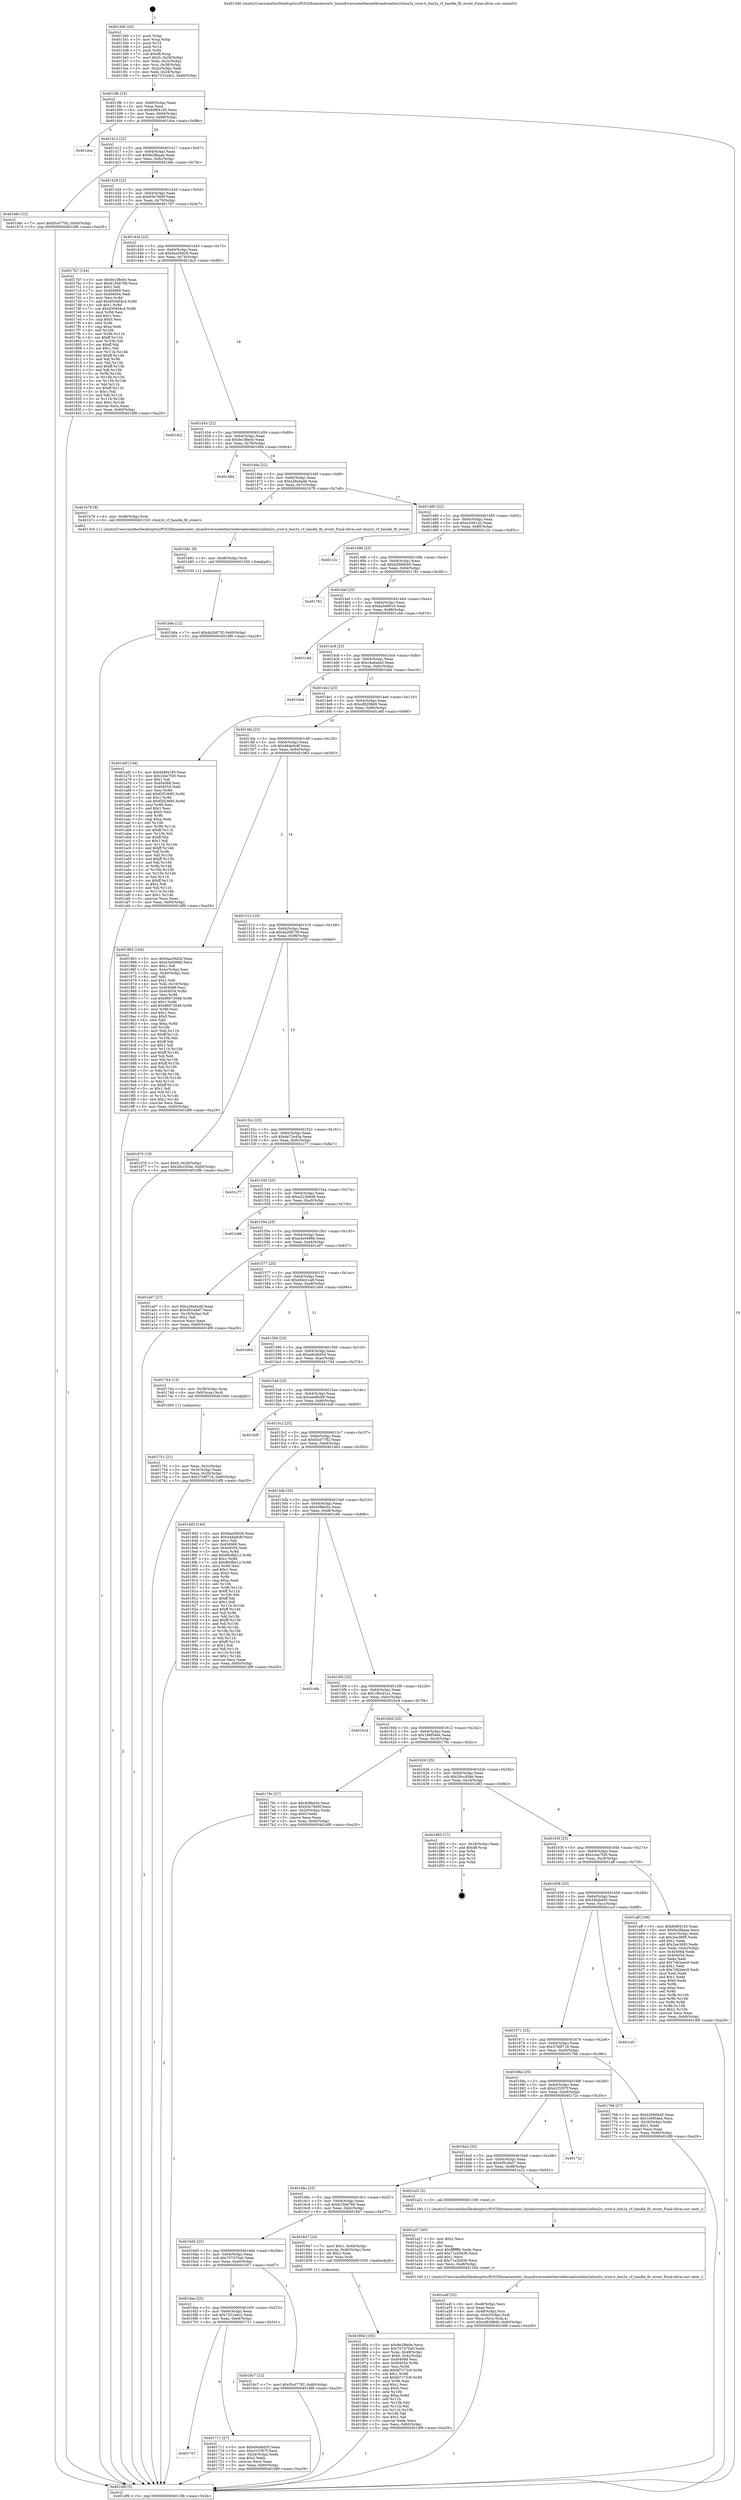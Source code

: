digraph "0x4013d0" {
  label = "0x4013d0 (/mnt/c/Users/mathe/Desktop/tcc/POCII/binaries/extr_linuxdriversnetethernetbroadcombnx2xbnx2x_sriov.h_bnx2x_vf_handle_flr_event_Final-ollvm.out::main(0))"
  labelloc = "t"
  node[shape=record]

  Entry [label="",width=0.3,height=0.3,shape=circle,fillcolor=black,style=filled]
  "0x4013fb" [label="{
     0x4013fb [23]\l
     | [instrs]\l
     &nbsp;&nbsp;0x4013fb \<+3\>: mov -0x60(%rbp),%eax\l
     &nbsp;&nbsp;0x4013fe \<+2\>: mov %eax,%ecx\l
     &nbsp;&nbsp;0x401400 \<+6\>: sub $0x848f4195,%ecx\l
     &nbsp;&nbsp;0x401406 \<+3\>: mov %eax,-0x64(%rbp)\l
     &nbsp;&nbsp;0x401409 \<+3\>: mov %ecx,-0x68(%rbp)\l
     &nbsp;&nbsp;0x40140c \<+6\>: je 0000000000401dce \<main+0x9fe\>\l
  }"]
  "0x401dce" [label="{
     0x401dce\l
  }", style=dashed]
  "0x401412" [label="{
     0x401412 [22]\l
     | [instrs]\l
     &nbsp;&nbsp;0x401412 \<+5\>: jmp 0000000000401417 \<main+0x47\>\l
     &nbsp;&nbsp;0x401417 \<+3\>: mov -0x64(%rbp),%eax\l
     &nbsp;&nbsp;0x40141a \<+5\>: sub $0x8a3fbaae,%eax\l
     &nbsp;&nbsp;0x40141f \<+3\>: mov %eax,-0x6c(%rbp)\l
     &nbsp;&nbsp;0x401422 \<+6\>: je 0000000000401b6c \<main+0x79c\>\l
  }"]
  Exit [label="",width=0.3,height=0.3,shape=circle,fillcolor=black,style=filled,peripheries=2]
  "0x401b6c" [label="{
     0x401b6c [12]\l
     | [instrs]\l
     &nbsp;&nbsp;0x401b6c \<+7\>: movl $0xf3cd7782,-0x60(%rbp)\l
     &nbsp;&nbsp;0x401b73 \<+5\>: jmp 0000000000401df9 \<main+0xa29\>\l
  }"]
  "0x401428" [label="{
     0x401428 [22]\l
     | [instrs]\l
     &nbsp;&nbsp;0x401428 \<+5\>: jmp 000000000040142d \<main+0x5d\>\l
     &nbsp;&nbsp;0x40142d \<+3\>: mov -0x64(%rbp),%eax\l
     &nbsp;&nbsp;0x401430 \<+5\>: sub $0x93e7800f,%eax\l
     &nbsp;&nbsp;0x401435 \<+3\>: mov %eax,-0x70(%rbp)\l
     &nbsp;&nbsp;0x401438 \<+6\>: je 00000000004017b7 \<main+0x3e7\>\l
  }"]
  "0x401b8a" [label="{
     0x401b8a [12]\l
     | [instrs]\l
     &nbsp;&nbsp;0x401b8a \<+7\>: movl $0xda26873f,-0x60(%rbp)\l
     &nbsp;&nbsp;0x401b91 \<+5\>: jmp 0000000000401df9 \<main+0xa29\>\l
  }"]
  "0x4017b7" [label="{
     0x4017b7 [144]\l
     | [instrs]\l
     &nbsp;&nbsp;0x4017b7 \<+5\>: mov $0x9e1f8e0e,%eax\l
     &nbsp;&nbsp;0x4017bc \<+5\>: mov $0x615b6766,%ecx\l
     &nbsp;&nbsp;0x4017c1 \<+2\>: mov $0x1,%dl\l
     &nbsp;&nbsp;0x4017c3 \<+7\>: mov 0x404068,%esi\l
     &nbsp;&nbsp;0x4017ca \<+7\>: mov 0x404054,%edi\l
     &nbsp;&nbsp;0x4017d1 \<+3\>: mov %esi,%r8d\l
     &nbsp;&nbsp;0x4017d4 \<+7\>: add $0xd30404c4,%r8d\l
     &nbsp;&nbsp;0x4017db \<+4\>: sub $0x1,%r8d\l
     &nbsp;&nbsp;0x4017df \<+7\>: sub $0xd30404c4,%r8d\l
     &nbsp;&nbsp;0x4017e6 \<+4\>: imul %r8d,%esi\l
     &nbsp;&nbsp;0x4017ea \<+3\>: and $0x1,%esi\l
     &nbsp;&nbsp;0x4017ed \<+3\>: cmp $0x0,%esi\l
     &nbsp;&nbsp;0x4017f0 \<+4\>: sete %r9b\l
     &nbsp;&nbsp;0x4017f4 \<+3\>: cmp $0xa,%edi\l
     &nbsp;&nbsp;0x4017f7 \<+4\>: setl %r10b\l
     &nbsp;&nbsp;0x4017fb \<+3\>: mov %r9b,%r11b\l
     &nbsp;&nbsp;0x4017fe \<+4\>: xor $0xff,%r11b\l
     &nbsp;&nbsp;0x401802 \<+3\>: mov %r10b,%bl\l
     &nbsp;&nbsp;0x401805 \<+3\>: xor $0xff,%bl\l
     &nbsp;&nbsp;0x401808 \<+3\>: xor $0x1,%dl\l
     &nbsp;&nbsp;0x40180b \<+3\>: mov %r11b,%r14b\l
     &nbsp;&nbsp;0x40180e \<+4\>: and $0xff,%r14b\l
     &nbsp;&nbsp;0x401812 \<+3\>: and %dl,%r9b\l
     &nbsp;&nbsp;0x401815 \<+3\>: mov %bl,%r15b\l
     &nbsp;&nbsp;0x401818 \<+4\>: and $0xff,%r15b\l
     &nbsp;&nbsp;0x40181c \<+3\>: and %dl,%r10b\l
     &nbsp;&nbsp;0x40181f \<+3\>: or %r9b,%r14b\l
     &nbsp;&nbsp;0x401822 \<+3\>: or %r10b,%r15b\l
     &nbsp;&nbsp;0x401825 \<+3\>: xor %r15b,%r14b\l
     &nbsp;&nbsp;0x401828 \<+3\>: or %bl,%r11b\l
     &nbsp;&nbsp;0x40182b \<+4\>: xor $0xff,%r11b\l
     &nbsp;&nbsp;0x40182f \<+3\>: or $0x1,%dl\l
     &nbsp;&nbsp;0x401832 \<+3\>: and %dl,%r11b\l
     &nbsp;&nbsp;0x401835 \<+3\>: or %r11b,%r14b\l
     &nbsp;&nbsp;0x401838 \<+4\>: test $0x1,%r14b\l
     &nbsp;&nbsp;0x40183c \<+3\>: cmovne %ecx,%eax\l
     &nbsp;&nbsp;0x40183f \<+3\>: mov %eax,-0x60(%rbp)\l
     &nbsp;&nbsp;0x401842 \<+5\>: jmp 0000000000401df9 \<main+0xa29\>\l
  }"]
  "0x40143e" [label="{
     0x40143e [22]\l
     | [instrs]\l
     &nbsp;&nbsp;0x40143e \<+5\>: jmp 0000000000401443 \<main+0x73\>\l
     &nbsp;&nbsp;0x401443 \<+3\>: mov -0x64(%rbp),%eax\l
     &nbsp;&nbsp;0x401446 \<+5\>: sub $0x9aa59d26,%eax\l
     &nbsp;&nbsp;0x40144b \<+3\>: mov %eax,-0x74(%rbp)\l
     &nbsp;&nbsp;0x40144e \<+6\>: je 0000000000401dc2 \<main+0x9f2\>\l
  }"]
  "0x401b81" [label="{
     0x401b81 [9]\l
     | [instrs]\l
     &nbsp;&nbsp;0x401b81 \<+4\>: mov -0x48(%rbp),%rdi\l
     &nbsp;&nbsp;0x401b85 \<+5\>: call 0000000000401030 \<free@plt\>\l
     | [calls]\l
     &nbsp;&nbsp;0x401030 \{1\} (unknown)\l
  }"]
  "0x401dc2" [label="{
     0x401dc2\l
  }", style=dashed]
  "0x401454" [label="{
     0x401454 [22]\l
     | [instrs]\l
     &nbsp;&nbsp;0x401454 \<+5\>: jmp 0000000000401459 \<main+0x89\>\l
     &nbsp;&nbsp;0x401459 \<+3\>: mov -0x64(%rbp),%eax\l
     &nbsp;&nbsp;0x40145c \<+5\>: sub $0x9e1f8e0e,%eax\l
     &nbsp;&nbsp;0x401461 \<+3\>: mov %eax,-0x78(%rbp)\l
     &nbsp;&nbsp;0x401464 \<+6\>: je 0000000000401d94 \<main+0x9c4\>\l
  }"]
  "0x401a4f" [label="{
     0x401a4f [32]\l
     | [instrs]\l
     &nbsp;&nbsp;0x401a4f \<+6\>: mov -0xe8(%rbp),%ecx\l
     &nbsp;&nbsp;0x401a55 \<+3\>: imul %eax,%ecx\l
     &nbsp;&nbsp;0x401a58 \<+4\>: mov -0x48(%rbp),%rsi\l
     &nbsp;&nbsp;0x401a5c \<+4\>: movslq -0x4c(%rbp),%rdi\l
     &nbsp;&nbsp;0x401a60 \<+3\>: mov %ecx,(%rsi,%rdi,4)\l
     &nbsp;&nbsp;0x401a63 \<+7\>: movl $0xcd9298d0,-0x60(%rbp)\l
     &nbsp;&nbsp;0x401a6a \<+5\>: jmp 0000000000401df9 \<main+0xa29\>\l
  }"]
  "0x401d94" [label="{
     0x401d94\l
  }", style=dashed]
  "0x40146a" [label="{
     0x40146a [22]\l
     | [instrs]\l
     &nbsp;&nbsp;0x40146a \<+5\>: jmp 000000000040146f \<main+0x9f\>\l
     &nbsp;&nbsp;0x40146f \<+3\>: mov -0x64(%rbp),%eax\l
     &nbsp;&nbsp;0x401472 \<+5\>: sub $0xa28a0a46,%eax\l
     &nbsp;&nbsp;0x401477 \<+3\>: mov %eax,-0x7c(%rbp)\l
     &nbsp;&nbsp;0x40147a \<+6\>: je 0000000000401b78 \<main+0x7a8\>\l
  }"]
  "0x401a27" [label="{
     0x401a27 [40]\l
     | [instrs]\l
     &nbsp;&nbsp;0x401a27 \<+5\>: mov $0x2,%ecx\l
     &nbsp;&nbsp;0x401a2c \<+1\>: cltd\l
     &nbsp;&nbsp;0x401a2d \<+2\>: idiv %ecx\l
     &nbsp;&nbsp;0x401a2f \<+6\>: imul $0xfffffffe,%edx,%ecx\l
     &nbsp;&nbsp;0x401a35 \<+6\>: add $0x71e20d36,%ecx\l
     &nbsp;&nbsp;0x401a3b \<+3\>: add $0x1,%ecx\l
     &nbsp;&nbsp;0x401a3e \<+6\>: sub $0x71e20d36,%ecx\l
     &nbsp;&nbsp;0x401a44 \<+6\>: mov %ecx,-0xe8(%rbp)\l
     &nbsp;&nbsp;0x401a4a \<+5\>: call 0000000000401160 \<next_i\>\l
     | [calls]\l
     &nbsp;&nbsp;0x401160 \{1\} (/mnt/c/Users/mathe/Desktop/tcc/POCII/binaries/extr_linuxdriversnetethernetbroadcombnx2xbnx2x_sriov.h_bnx2x_vf_handle_flr_event_Final-ollvm.out::next_i)\l
  }"]
  "0x401b78" [label="{
     0x401b78 [9]\l
     | [instrs]\l
     &nbsp;&nbsp;0x401b78 \<+4\>: mov -0x48(%rbp),%rdi\l
     &nbsp;&nbsp;0x401b7c \<+5\>: call 00000000004013c0 \<bnx2x_vf_handle_flr_event\>\l
     | [calls]\l
     &nbsp;&nbsp;0x4013c0 \{1\} (/mnt/c/Users/mathe/Desktop/tcc/POCII/binaries/extr_linuxdriversnetethernetbroadcombnx2xbnx2x_sriov.h_bnx2x_vf_handle_flr_event_Final-ollvm.out::bnx2x_vf_handle_flr_event)\l
  }"]
  "0x401480" [label="{
     0x401480 [22]\l
     | [instrs]\l
     &nbsp;&nbsp;0x401480 \<+5\>: jmp 0000000000401485 \<main+0xb5\>\l
     &nbsp;&nbsp;0x401485 \<+3\>: mov -0x64(%rbp),%eax\l
     &nbsp;&nbsp;0x401488 \<+5\>: sub $0xa3cfe1a2,%eax\l
     &nbsp;&nbsp;0x40148d \<+3\>: mov %eax,-0x80(%rbp)\l
     &nbsp;&nbsp;0x401490 \<+6\>: je 0000000000401c2c \<main+0x85c\>\l
  }"]
  "0x40185e" [label="{
     0x40185e [105]\l
     | [instrs]\l
     &nbsp;&nbsp;0x40185e \<+5\>: mov $0x9e1f8e0e,%ecx\l
     &nbsp;&nbsp;0x401863 \<+5\>: mov $0x707470a0,%edx\l
     &nbsp;&nbsp;0x401868 \<+4\>: mov %rax,-0x48(%rbp)\l
     &nbsp;&nbsp;0x40186c \<+7\>: movl $0x0,-0x4c(%rbp)\l
     &nbsp;&nbsp;0x401873 \<+7\>: mov 0x404068,%esi\l
     &nbsp;&nbsp;0x40187a \<+8\>: mov 0x404054,%r8d\l
     &nbsp;&nbsp;0x401882 \<+3\>: mov %esi,%r9d\l
     &nbsp;&nbsp;0x401885 \<+7\>: add $0xfd7c73c9,%r9d\l
     &nbsp;&nbsp;0x40188c \<+4\>: sub $0x1,%r9d\l
     &nbsp;&nbsp;0x401890 \<+7\>: sub $0xfd7c73c9,%r9d\l
     &nbsp;&nbsp;0x401897 \<+4\>: imul %r9d,%esi\l
     &nbsp;&nbsp;0x40189b \<+3\>: and $0x1,%esi\l
     &nbsp;&nbsp;0x40189e \<+3\>: cmp $0x0,%esi\l
     &nbsp;&nbsp;0x4018a1 \<+4\>: sete %r10b\l
     &nbsp;&nbsp;0x4018a5 \<+4\>: cmp $0xa,%r8d\l
     &nbsp;&nbsp;0x4018a9 \<+4\>: setl %r11b\l
     &nbsp;&nbsp;0x4018ad \<+3\>: mov %r10b,%bl\l
     &nbsp;&nbsp;0x4018b0 \<+3\>: and %r11b,%bl\l
     &nbsp;&nbsp;0x4018b3 \<+3\>: xor %r11b,%r10b\l
     &nbsp;&nbsp;0x4018b6 \<+3\>: or %r10b,%bl\l
     &nbsp;&nbsp;0x4018b9 \<+3\>: test $0x1,%bl\l
     &nbsp;&nbsp;0x4018bc \<+3\>: cmovne %edx,%ecx\l
     &nbsp;&nbsp;0x4018bf \<+3\>: mov %ecx,-0x60(%rbp)\l
     &nbsp;&nbsp;0x4018c2 \<+5\>: jmp 0000000000401df9 \<main+0xa29\>\l
  }"]
  "0x401c2c" [label="{
     0x401c2c\l
  }", style=dashed]
  "0x401496" [label="{
     0x401496 [25]\l
     | [instrs]\l
     &nbsp;&nbsp;0x401496 \<+5\>: jmp 000000000040149b \<main+0xcb\>\l
     &nbsp;&nbsp;0x40149b \<+3\>: mov -0x64(%rbp),%eax\l
     &nbsp;&nbsp;0x40149e \<+5\>: sub $0xb2666b45,%eax\l
     &nbsp;&nbsp;0x4014a3 \<+6\>: mov %eax,-0x84(%rbp)\l
     &nbsp;&nbsp;0x4014a9 \<+6\>: je 0000000000401781 \<main+0x3b1\>\l
  }"]
  "0x401751" [label="{
     0x401751 [21]\l
     | [instrs]\l
     &nbsp;&nbsp;0x401751 \<+3\>: mov %eax,-0x3c(%rbp)\l
     &nbsp;&nbsp;0x401754 \<+3\>: mov -0x3c(%rbp),%eax\l
     &nbsp;&nbsp;0x401757 \<+3\>: mov %eax,-0x20(%rbp)\l
     &nbsp;&nbsp;0x40175a \<+7\>: movl $0x37e8f718,-0x60(%rbp)\l
     &nbsp;&nbsp;0x401761 \<+5\>: jmp 0000000000401df9 \<main+0xa29\>\l
  }"]
  "0x401781" [label="{
     0x401781\l
  }", style=dashed]
  "0x4014af" [label="{
     0x4014af [25]\l
     | [instrs]\l
     &nbsp;&nbsp;0x4014af \<+5\>: jmp 00000000004014b4 \<main+0xe4\>\l
     &nbsp;&nbsp;0x4014b4 \<+3\>: mov -0x64(%rbp),%eax\l
     &nbsp;&nbsp;0x4014b7 \<+5\>: sub $0xba5e8916,%eax\l
     &nbsp;&nbsp;0x4014bc \<+6\>: mov %eax,-0x88(%rbp)\l
     &nbsp;&nbsp;0x4014c2 \<+6\>: je 0000000000401c4d \<main+0x87d\>\l
  }"]
  "0x4013d0" [label="{
     0x4013d0 [43]\l
     | [instrs]\l
     &nbsp;&nbsp;0x4013d0 \<+1\>: push %rbp\l
     &nbsp;&nbsp;0x4013d1 \<+3\>: mov %rsp,%rbp\l
     &nbsp;&nbsp;0x4013d4 \<+2\>: push %r15\l
     &nbsp;&nbsp;0x4013d6 \<+2\>: push %r14\l
     &nbsp;&nbsp;0x4013d8 \<+1\>: push %rbx\l
     &nbsp;&nbsp;0x4013d9 \<+7\>: sub $0xd8,%rsp\l
     &nbsp;&nbsp;0x4013e0 \<+7\>: movl $0x0,-0x28(%rbp)\l
     &nbsp;&nbsp;0x4013e7 \<+3\>: mov %edi,-0x2c(%rbp)\l
     &nbsp;&nbsp;0x4013ea \<+4\>: mov %rsi,-0x38(%rbp)\l
     &nbsp;&nbsp;0x4013ee \<+3\>: mov -0x2c(%rbp),%edi\l
     &nbsp;&nbsp;0x4013f1 \<+3\>: mov %edi,-0x24(%rbp)\l
     &nbsp;&nbsp;0x4013f4 \<+7\>: movl $0x7531adc2,-0x60(%rbp)\l
  }"]
  "0x401c4d" [label="{
     0x401c4d\l
  }", style=dashed]
  "0x4014c8" [label="{
     0x4014c8 [25]\l
     | [instrs]\l
     &nbsp;&nbsp;0x4014c8 \<+5\>: jmp 00000000004014cd \<main+0xfd\>\l
     &nbsp;&nbsp;0x4014cd \<+3\>: mov -0x64(%rbp),%eax\l
     &nbsp;&nbsp;0x4014d0 \<+5\>: sub $0xc4a8aba5,%eax\l
     &nbsp;&nbsp;0x4014d5 \<+6\>: mov %eax,-0x8c(%rbp)\l
     &nbsp;&nbsp;0x4014db \<+6\>: je 0000000000401ded \<main+0xa1d\>\l
  }"]
  "0x401df9" [label="{
     0x401df9 [5]\l
     | [instrs]\l
     &nbsp;&nbsp;0x401df9 \<+5\>: jmp 00000000004013fb \<main+0x2b\>\l
  }"]
  "0x401ded" [label="{
     0x401ded\l
  }", style=dashed]
  "0x4014e1" [label="{
     0x4014e1 [25]\l
     | [instrs]\l
     &nbsp;&nbsp;0x4014e1 \<+5\>: jmp 00000000004014e6 \<main+0x116\>\l
     &nbsp;&nbsp;0x4014e6 \<+3\>: mov -0x64(%rbp),%eax\l
     &nbsp;&nbsp;0x4014e9 \<+5\>: sub $0xcd9298d0,%eax\l
     &nbsp;&nbsp;0x4014ee \<+6\>: mov %eax,-0x90(%rbp)\l
     &nbsp;&nbsp;0x4014f4 \<+6\>: je 0000000000401a6f \<main+0x69f\>\l
  }"]
  "0x401707" [label="{
     0x401707\l
  }", style=dashed]
  "0x401a6f" [label="{
     0x401a6f [144]\l
     | [instrs]\l
     &nbsp;&nbsp;0x401a6f \<+5\>: mov $0x848f4195,%eax\l
     &nbsp;&nbsp;0x401a74 \<+5\>: mov $0x2cee7f26,%ecx\l
     &nbsp;&nbsp;0x401a79 \<+2\>: mov $0x1,%dl\l
     &nbsp;&nbsp;0x401a7b \<+7\>: mov 0x404068,%esi\l
     &nbsp;&nbsp;0x401a82 \<+7\>: mov 0x404054,%edi\l
     &nbsp;&nbsp;0x401a89 \<+3\>: mov %esi,%r8d\l
     &nbsp;&nbsp;0x401a8c \<+7\>: add $0xf2f23685,%r8d\l
     &nbsp;&nbsp;0x401a93 \<+4\>: sub $0x1,%r8d\l
     &nbsp;&nbsp;0x401a97 \<+7\>: sub $0xf2f23685,%r8d\l
     &nbsp;&nbsp;0x401a9e \<+4\>: imul %r8d,%esi\l
     &nbsp;&nbsp;0x401aa2 \<+3\>: and $0x1,%esi\l
     &nbsp;&nbsp;0x401aa5 \<+3\>: cmp $0x0,%esi\l
     &nbsp;&nbsp;0x401aa8 \<+4\>: sete %r9b\l
     &nbsp;&nbsp;0x401aac \<+3\>: cmp $0xa,%edi\l
     &nbsp;&nbsp;0x401aaf \<+4\>: setl %r10b\l
     &nbsp;&nbsp;0x401ab3 \<+3\>: mov %r9b,%r11b\l
     &nbsp;&nbsp;0x401ab6 \<+4\>: xor $0xff,%r11b\l
     &nbsp;&nbsp;0x401aba \<+3\>: mov %r10b,%bl\l
     &nbsp;&nbsp;0x401abd \<+3\>: xor $0xff,%bl\l
     &nbsp;&nbsp;0x401ac0 \<+3\>: xor $0x1,%dl\l
     &nbsp;&nbsp;0x401ac3 \<+3\>: mov %r11b,%r14b\l
     &nbsp;&nbsp;0x401ac6 \<+4\>: and $0xff,%r14b\l
     &nbsp;&nbsp;0x401aca \<+3\>: and %dl,%r9b\l
     &nbsp;&nbsp;0x401acd \<+3\>: mov %bl,%r15b\l
     &nbsp;&nbsp;0x401ad0 \<+4\>: and $0xff,%r15b\l
     &nbsp;&nbsp;0x401ad4 \<+3\>: and %dl,%r10b\l
     &nbsp;&nbsp;0x401ad7 \<+3\>: or %r9b,%r14b\l
     &nbsp;&nbsp;0x401ada \<+3\>: or %r10b,%r15b\l
     &nbsp;&nbsp;0x401add \<+3\>: xor %r15b,%r14b\l
     &nbsp;&nbsp;0x401ae0 \<+3\>: or %bl,%r11b\l
     &nbsp;&nbsp;0x401ae3 \<+4\>: xor $0xff,%r11b\l
     &nbsp;&nbsp;0x401ae7 \<+3\>: or $0x1,%dl\l
     &nbsp;&nbsp;0x401aea \<+3\>: and %dl,%r11b\l
     &nbsp;&nbsp;0x401aed \<+3\>: or %r11b,%r14b\l
     &nbsp;&nbsp;0x401af0 \<+4\>: test $0x1,%r14b\l
     &nbsp;&nbsp;0x401af4 \<+3\>: cmovne %ecx,%eax\l
     &nbsp;&nbsp;0x401af7 \<+3\>: mov %eax,-0x60(%rbp)\l
     &nbsp;&nbsp;0x401afa \<+5\>: jmp 0000000000401df9 \<main+0xa29\>\l
  }"]
  "0x4014fa" [label="{
     0x4014fa [25]\l
     | [instrs]\l
     &nbsp;&nbsp;0x4014fa \<+5\>: jmp 00000000004014ff \<main+0x12f\>\l
     &nbsp;&nbsp;0x4014ff \<+3\>: mov -0x64(%rbp),%eax\l
     &nbsp;&nbsp;0x401502 \<+5\>: sub $0xd4da9c8f,%eax\l
     &nbsp;&nbsp;0x401507 \<+6\>: mov %eax,-0x94(%rbp)\l
     &nbsp;&nbsp;0x40150d \<+6\>: je 0000000000401963 \<main+0x593\>\l
  }"]
  "0x401711" [label="{
     0x401711 [27]\l
     | [instrs]\l
     &nbsp;&nbsp;0x401711 \<+5\>: mov $0xe9cdbd50,%eax\l
     &nbsp;&nbsp;0x401716 \<+5\>: mov $0x41f1f07f,%ecx\l
     &nbsp;&nbsp;0x40171b \<+3\>: mov -0x24(%rbp),%edx\l
     &nbsp;&nbsp;0x40171e \<+3\>: cmp $0x2,%edx\l
     &nbsp;&nbsp;0x401721 \<+3\>: cmovne %ecx,%eax\l
     &nbsp;&nbsp;0x401724 \<+3\>: mov %eax,-0x60(%rbp)\l
     &nbsp;&nbsp;0x401727 \<+5\>: jmp 0000000000401df9 \<main+0xa29\>\l
  }"]
  "0x401963" [label="{
     0x401963 [164]\l
     | [instrs]\l
     &nbsp;&nbsp;0x401963 \<+5\>: mov $0x9aa59d26,%eax\l
     &nbsp;&nbsp;0x401968 \<+5\>: mov $0xe3e0496b,%ecx\l
     &nbsp;&nbsp;0x40196d \<+2\>: mov $0x1,%dl\l
     &nbsp;&nbsp;0x40196f \<+3\>: mov -0x4c(%rbp),%esi\l
     &nbsp;&nbsp;0x401972 \<+3\>: cmp -0x40(%rbp),%esi\l
     &nbsp;&nbsp;0x401975 \<+4\>: setl %dil\l
     &nbsp;&nbsp;0x401979 \<+4\>: and $0x1,%dil\l
     &nbsp;&nbsp;0x40197d \<+4\>: mov %dil,-0x19(%rbp)\l
     &nbsp;&nbsp;0x401981 \<+7\>: mov 0x404068,%esi\l
     &nbsp;&nbsp;0x401988 \<+8\>: mov 0x404054,%r8d\l
     &nbsp;&nbsp;0x401990 \<+3\>: mov %esi,%r9d\l
     &nbsp;&nbsp;0x401993 \<+7\>: sub $0x96873048,%r9d\l
     &nbsp;&nbsp;0x40199a \<+4\>: sub $0x1,%r9d\l
     &nbsp;&nbsp;0x40199e \<+7\>: add $0x96873048,%r9d\l
     &nbsp;&nbsp;0x4019a5 \<+4\>: imul %r9d,%esi\l
     &nbsp;&nbsp;0x4019a9 \<+3\>: and $0x1,%esi\l
     &nbsp;&nbsp;0x4019ac \<+3\>: cmp $0x0,%esi\l
     &nbsp;&nbsp;0x4019af \<+4\>: sete %dil\l
     &nbsp;&nbsp;0x4019b3 \<+4\>: cmp $0xa,%r8d\l
     &nbsp;&nbsp;0x4019b7 \<+4\>: setl %r10b\l
     &nbsp;&nbsp;0x4019bb \<+3\>: mov %dil,%r11b\l
     &nbsp;&nbsp;0x4019be \<+4\>: xor $0xff,%r11b\l
     &nbsp;&nbsp;0x4019c2 \<+3\>: mov %r10b,%bl\l
     &nbsp;&nbsp;0x4019c5 \<+3\>: xor $0xff,%bl\l
     &nbsp;&nbsp;0x4019c8 \<+3\>: xor $0x1,%dl\l
     &nbsp;&nbsp;0x4019cb \<+3\>: mov %r11b,%r14b\l
     &nbsp;&nbsp;0x4019ce \<+4\>: and $0xff,%r14b\l
     &nbsp;&nbsp;0x4019d2 \<+3\>: and %dl,%dil\l
     &nbsp;&nbsp;0x4019d5 \<+3\>: mov %bl,%r15b\l
     &nbsp;&nbsp;0x4019d8 \<+4\>: and $0xff,%r15b\l
     &nbsp;&nbsp;0x4019dc \<+3\>: and %dl,%r10b\l
     &nbsp;&nbsp;0x4019df \<+3\>: or %dil,%r14b\l
     &nbsp;&nbsp;0x4019e2 \<+3\>: or %r10b,%r15b\l
     &nbsp;&nbsp;0x4019e5 \<+3\>: xor %r15b,%r14b\l
     &nbsp;&nbsp;0x4019e8 \<+3\>: or %bl,%r11b\l
     &nbsp;&nbsp;0x4019eb \<+4\>: xor $0xff,%r11b\l
     &nbsp;&nbsp;0x4019ef \<+3\>: or $0x1,%dl\l
     &nbsp;&nbsp;0x4019f2 \<+3\>: and %dl,%r11b\l
     &nbsp;&nbsp;0x4019f5 \<+3\>: or %r11b,%r14b\l
     &nbsp;&nbsp;0x4019f8 \<+4\>: test $0x1,%r14b\l
     &nbsp;&nbsp;0x4019fc \<+3\>: cmovne %ecx,%eax\l
     &nbsp;&nbsp;0x4019ff \<+3\>: mov %eax,-0x60(%rbp)\l
     &nbsp;&nbsp;0x401a02 \<+5\>: jmp 0000000000401df9 \<main+0xa29\>\l
  }"]
  "0x401513" [label="{
     0x401513 [25]\l
     | [instrs]\l
     &nbsp;&nbsp;0x401513 \<+5\>: jmp 0000000000401518 \<main+0x148\>\l
     &nbsp;&nbsp;0x401518 \<+3\>: mov -0x64(%rbp),%eax\l
     &nbsp;&nbsp;0x40151b \<+5\>: sub $0xda26873f,%eax\l
     &nbsp;&nbsp;0x401520 \<+6\>: mov %eax,-0x98(%rbp)\l
     &nbsp;&nbsp;0x401526 \<+6\>: je 0000000000401d70 \<main+0x9a0\>\l
  }"]
  "0x4016ee" [label="{
     0x4016ee [25]\l
     | [instrs]\l
     &nbsp;&nbsp;0x4016ee \<+5\>: jmp 00000000004016f3 \<main+0x323\>\l
     &nbsp;&nbsp;0x4016f3 \<+3\>: mov -0x64(%rbp),%eax\l
     &nbsp;&nbsp;0x4016f6 \<+5\>: sub $0x7531adc2,%eax\l
     &nbsp;&nbsp;0x4016fb \<+6\>: mov %eax,-0xe4(%rbp)\l
     &nbsp;&nbsp;0x401701 \<+6\>: je 0000000000401711 \<main+0x341\>\l
  }"]
  "0x401d70" [label="{
     0x401d70 [19]\l
     | [instrs]\l
     &nbsp;&nbsp;0x401d70 \<+7\>: movl $0x0,-0x28(%rbp)\l
     &nbsp;&nbsp;0x401d77 \<+7\>: movl $0x28cc45de,-0x60(%rbp)\l
     &nbsp;&nbsp;0x401d7e \<+5\>: jmp 0000000000401df9 \<main+0xa29\>\l
  }"]
  "0x40152c" [label="{
     0x40152c [25]\l
     | [instrs]\l
     &nbsp;&nbsp;0x40152c \<+5\>: jmp 0000000000401531 \<main+0x161\>\l
     &nbsp;&nbsp;0x401531 \<+3\>: mov -0x64(%rbp),%eax\l
     &nbsp;&nbsp;0x401534 \<+5\>: sub $0xde72e45a,%eax\l
     &nbsp;&nbsp;0x401539 \<+6\>: mov %eax,-0x9c(%rbp)\l
     &nbsp;&nbsp;0x40153f \<+6\>: je 0000000000401c77 \<main+0x8a7\>\l
  }"]
  "0x4018c7" [label="{
     0x4018c7 [12]\l
     | [instrs]\l
     &nbsp;&nbsp;0x4018c7 \<+7\>: movl $0xf3cd7782,-0x60(%rbp)\l
     &nbsp;&nbsp;0x4018ce \<+5\>: jmp 0000000000401df9 \<main+0xa29\>\l
  }"]
  "0x401c77" [label="{
     0x401c77\l
  }", style=dashed]
  "0x401545" [label="{
     0x401545 [25]\l
     | [instrs]\l
     &nbsp;&nbsp;0x401545 \<+5\>: jmp 000000000040154a \<main+0x17a\>\l
     &nbsp;&nbsp;0x40154a \<+3\>: mov -0x64(%rbp),%eax\l
     &nbsp;&nbsp;0x40154d \<+5\>: sub $0xe223b6d9,%eax\l
     &nbsp;&nbsp;0x401552 \<+6\>: mov %eax,-0xa0(%rbp)\l
     &nbsp;&nbsp;0x401558 \<+6\>: je 0000000000401b96 \<main+0x7c6\>\l
  }"]
  "0x4016d5" [label="{
     0x4016d5 [25]\l
     | [instrs]\l
     &nbsp;&nbsp;0x4016d5 \<+5\>: jmp 00000000004016da \<main+0x30a\>\l
     &nbsp;&nbsp;0x4016da \<+3\>: mov -0x64(%rbp),%eax\l
     &nbsp;&nbsp;0x4016dd \<+5\>: sub $0x707470a0,%eax\l
     &nbsp;&nbsp;0x4016e2 \<+6\>: mov %eax,-0xe0(%rbp)\l
     &nbsp;&nbsp;0x4016e8 \<+6\>: je 00000000004018c7 \<main+0x4f7\>\l
  }"]
  "0x401b96" [label="{
     0x401b96\l
  }", style=dashed]
  "0x40155e" [label="{
     0x40155e [25]\l
     | [instrs]\l
     &nbsp;&nbsp;0x40155e \<+5\>: jmp 0000000000401563 \<main+0x193\>\l
     &nbsp;&nbsp;0x401563 \<+3\>: mov -0x64(%rbp),%eax\l
     &nbsp;&nbsp;0x401566 \<+5\>: sub $0xe3e0496b,%eax\l
     &nbsp;&nbsp;0x40156b \<+6\>: mov %eax,-0xa4(%rbp)\l
     &nbsp;&nbsp;0x401571 \<+6\>: je 0000000000401a07 \<main+0x637\>\l
  }"]
  "0x401847" [label="{
     0x401847 [23]\l
     | [instrs]\l
     &nbsp;&nbsp;0x401847 \<+7\>: movl $0x1,-0x40(%rbp)\l
     &nbsp;&nbsp;0x40184e \<+4\>: movslq -0x40(%rbp),%rax\l
     &nbsp;&nbsp;0x401852 \<+4\>: shl $0x2,%rax\l
     &nbsp;&nbsp;0x401856 \<+3\>: mov %rax,%rdi\l
     &nbsp;&nbsp;0x401859 \<+5\>: call 0000000000401050 \<malloc@plt\>\l
     | [calls]\l
     &nbsp;&nbsp;0x401050 \{1\} (unknown)\l
  }"]
  "0x401a07" [label="{
     0x401a07 [27]\l
     | [instrs]\l
     &nbsp;&nbsp;0x401a07 \<+5\>: mov $0xa28a0a46,%eax\l
     &nbsp;&nbsp;0x401a0c \<+5\>: mov $0x4f5c4bd7,%ecx\l
     &nbsp;&nbsp;0x401a11 \<+3\>: mov -0x19(%rbp),%dl\l
     &nbsp;&nbsp;0x401a14 \<+3\>: test $0x1,%dl\l
     &nbsp;&nbsp;0x401a17 \<+3\>: cmovne %ecx,%eax\l
     &nbsp;&nbsp;0x401a1a \<+3\>: mov %eax,-0x60(%rbp)\l
     &nbsp;&nbsp;0x401a1d \<+5\>: jmp 0000000000401df9 \<main+0xa29\>\l
  }"]
  "0x401577" [label="{
     0x401577 [25]\l
     | [instrs]\l
     &nbsp;&nbsp;0x401577 \<+5\>: jmp 000000000040157c \<main+0x1ac\>\l
     &nbsp;&nbsp;0x40157c \<+3\>: mov -0x64(%rbp),%eax\l
     &nbsp;&nbsp;0x40157f \<+5\>: sub $0xe64d1ca8,%eax\l
     &nbsp;&nbsp;0x401584 \<+6\>: mov %eax,-0xa8(%rbp)\l
     &nbsp;&nbsp;0x40158a \<+6\>: je 0000000000401d64 \<main+0x994\>\l
  }"]
  "0x4016bc" [label="{
     0x4016bc [25]\l
     | [instrs]\l
     &nbsp;&nbsp;0x4016bc \<+5\>: jmp 00000000004016c1 \<main+0x2f1\>\l
     &nbsp;&nbsp;0x4016c1 \<+3\>: mov -0x64(%rbp),%eax\l
     &nbsp;&nbsp;0x4016c4 \<+5\>: sub $0x615b6766,%eax\l
     &nbsp;&nbsp;0x4016c9 \<+6\>: mov %eax,-0xdc(%rbp)\l
     &nbsp;&nbsp;0x4016cf \<+6\>: je 0000000000401847 \<main+0x477\>\l
  }"]
  "0x401d64" [label="{
     0x401d64\l
  }", style=dashed]
  "0x401590" [label="{
     0x401590 [25]\l
     | [instrs]\l
     &nbsp;&nbsp;0x401590 \<+5\>: jmp 0000000000401595 \<main+0x1c5\>\l
     &nbsp;&nbsp;0x401595 \<+3\>: mov -0x64(%rbp),%eax\l
     &nbsp;&nbsp;0x401598 \<+5\>: sub $0xe9cdbd50,%eax\l
     &nbsp;&nbsp;0x40159d \<+6\>: mov %eax,-0xac(%rbp)\l
     &nbsp;&nbsp;0x4015a3 \<+6\>: je 0000000000401744 \<main+0x374\>\l
  }"]
  "0x401a22" [label="{
     0x401a22 [5]\l
     | [instrs]\l
     &nbsp;&nbsp;0x401a22 \<+5\>: call 0000000000401160 \<next_i\>\l
     | [calls]\l
     &nbsp;&nbsp;0x401160 \{1\} (/mnt/c/Users/mathe/Desktop/tcc/POCII/binaries/extr_linuxdriversnetethernetbroadcombnx2xbnx2x_sriov.h_bnx2x_vf_handle_flr_event_Final-ollvm.out::next_i)\l
  }"]
  "0x401744" [label="{
     0x401744 [13]\l
     | [instrs]\l
     &nbsp;&nbsp;0x401744 \<+4\>: mov -0x38(%rbp),%rax\l
     &nbsp;&nbsp;0x401748 \<+4\>: mov 0x8(%rax),%rdi\l
     &nbsp;&nbsp;0x40174c \<+5\>: call 0000000000401060 \<atoi@plt\>\l
     | [calls]\l
     &nbsp;&nbsp;0x401060 \{1\} (unknown)\l
  }"]
  "0x4015a9" [label="{
     0x4015a9 [25]\l
     | [instrs]\l
     &nbsp;&nbsp;0x4015a9 \<+5\>: jmp 00000000004015ae \<main+0x1de\>\l
     &nbsp;&nbsp;0x4015ae \<+3\>: mov -0x64(%rbp),%eax\l
     &nbsp;&nbsp;0x4015b1 \<+5\>: sub $0xeeefbc60,%eax\l
     &nbsp;&nbsp;0x4015b6 \<+6\>: mov %eax,-0xb0(%rbp)\l
     &nbsp;&nbsp;0x4015bc \<+6\>: je 0000000000401bdf \<main+0x80f\>\l
  }"]
  "0x4016a3" [label="{
     0x4016a3 [25]\l
     | [instrs]\l
     &nbsp;&nbsp;0x4016a3 \<+5\>: jmp 00000000004016a8 \<main+0x2d8\>\l
     &nbsp;&nbsp;0x4016a8 \<+3\>: mov -0x64(%rbp),%eax\l
     &nbsp;&nbsp;0x4016ab \<+5\>: sub $0x4f5c4bd7,%eax\l
     &nbsp;&nbsp;0x4016b0 \<+6\>: mov %eax,-0xd8(%rbp)\l
     &nbsp;&nbsp;0x4016b6 \<+6\>: je 0000000000401a22 \<main+0x652\>\l
  }"]
  "0x401bdf" [label="{
     0x401bdf\l
  }", style=dashed]
  "0x4015c2" [label="{
     0x4015c2 [25]\l
     | [instrs]\l
     &nbsp;&nbsp;0x4015c2 \<+5\>: jmp 00000000004015c7 \<main+0x1f7\>\l
     &nbsp;&nbsp;0x4015c7 \<+3\>: mov -0x64(%rbp),%eax\l
     &nbsp;&nbsp;0x4015ca \<+5\>: sub $0xf3cd7782,%eax\l
     &nbsp;&nbsp;0x4015cf \<+6\>: mov %eax,-0xb4(%rbp)\l
     &nbsp;&nbsp;0x4015d5 \<+6\>: je 00000000004018d3 \<main+0x503\>\l
  }"]
  "0x40172c" [label="{
     0x40172c\l
  }", style=dashed]
  "0x4018d3" [label="{
     0x4018d3 [144]\l
     | [instrs]\l
     &nbsp;&nbsp;0x4018d3 \<+5\>: mov $0x9aa59d26,%eax\l
     &nbsp;&nbsp;0x4018d8 \<+5\>: mov $0xd4da9c8f,%ecx\l
     &nbsp;&nbsp;0x4018dd \<+2\>: mov $0x1,%dl\l
     &nbsp;&nbsp;0x4018df \<+7\>: mov 0x404068,%esi\l
     &nbsp;&nbsp;0x4018e6 \<+7\>: mov 0x404054,%edi\l
     &nbsp;&nbsp;0x4018ed \<+3\>: mov %esi,%r8d\l
     &nbsp;&nbsp;0x4018f0 \<+7\>: add $0x89cfbb12,%r8d\l
     &nbsp;&nbsp;0x4018f7 \<+4\>: sub $0x1,%r8d\l
     &nbsp;&nbsp;0x4018fb \<+7\>: sub $0x89cfbb12,%r8d\l
     &nbsp;&nbsp;0x401902 \<+4\>: imul %r8d,%esi\l
     &nbsp;&nbsp;0x401906 \<+3\>: and $0x1,%esi\l
     &nbsp;&nbsp;0x401909 \<+3\>: cmp $0x0,%esi\l
     &nbsp;&nbsp;0x40190c \<+4\>: sete %r9b\l
     &nbsp;&nbsp;0x401910 \<+3\>: cmp $0xa,%edi\l
     &nbsp;&nbsp;0x401913 \<+4\>: setl %r10b\l
     &nbsp;&nbsp;0x401917 \<+3\>: mov %r9b,%r11b\l
     &nbsp;&nbsp;0x40191a \<+4\>: xor $0xff,%r11b\l
     &nbsp;&nbsp;0x40191e \<+3\>: mov %r10b,%bl\l
     &nbsp;&nbsp;0x401921 \<+3\>: xor $0xff,%bl\l
     &nbsp;&nbsp;0x401924 \<+3\>: xor $0x1,%dl\l
     &nbsp;&nbsp;0x401927 \<+3\>: mov %r11b,%r14b\l
     &nbsp;&nbsp;0x40192a \<+4\>: and $0xff,%r14b\l
     &nbsp;&nbsp;0x40192e \<+3\>: and %dl,%r9b\l
     &nbsp;&nbsp;0x401931 \<+3\>: mov %bl,%r15b\l
     &nbsp;&nbsp;0x401934 \<+4\>: and $0xff,%r15b\l
     &nbsp;&nbsp;0x401938 \<+3\>: and %dl,%r10b\l
     &nbsp;&nbsp;0x40193b \<+3\>: or %r9b,%r14b\l
     &nbsp;&nbsp;0x40193e \<+3\>: or %r10b,%r15b\l
     &nbsp;&nbsp;0x401941 \<+3\>: xor %r15b,%r14b\l
     &nbsp;&nbsp;0x401944 \<+3\>: or %bl,%r11b\l
     &nbsp;&nbsp;0x401947 \<+4\>: xor $0xff,%r11b\l
     &nbsp;&nbsp;0x40194b \<+3\>: or $0x1,%dl\l
     &nbsp;&nbsp;0x40194e \<+3\>: and %dl,%r11b\l
     &nbsp;&nbsp;0x401951 \<+3\>: or %r11b,%r14b\l
     &nbsp;&nbsp;0x401954 \<+4\>: test $0x1,%r14b\l
     &nbsp;&nbsp;0x401958 \<+3\>: cmovne %ecx,%eax\l
     &nbsp;&nbsp;0x40195b \<+3\>: mov %eax,-0x60(%rbp)\l
     &nbsp;&nbsp;0x40195e \<+5\>: jmp 0000000000401df9 \<main+0xa29\>\l
  }"]
  "0x4015db" [label="{
     0x4015db [25]\l
     | [instrs]\l
     &nbsp;&nbsp;0x4015db \<+5\>: jmp 00000000004015e0 \<main+0x210\>\l
     &nbsp;&nbsp;0x4015e0 \<+3\>: mov -0x64(%rbp),%eax\l
     &nbsp;&nbsp;0x4015e3 \<+5\>: sub $0x408be54,%eax\l
     &nbsp;&nbsp;0x4015e8 \<+6\>: mov %eax,-0xb8(%rbp)\l
     &nbsp;&nbsp;0x4015ee \<+6\>: je 0000000000401c6b \<main+0x89b\>\l
  }"]
  "0x40168a" [label="{
     0x40168a [25]\l
     | [instrs]\l
     &nbsp;&nbsp;0x40168a \<+5\>: jmp 000000000040168f \<main+0x2bf\>\l
     &nbsp;&nbsp;0x40168f \<+3\>: mov -0x64(%rbp),%eax\l
     &nbsp;&nbsp;0x401692 \<+5\>: sub $0x41f1f07f,%eax\l
     &nbsp;&nbsp;0x401697 \<+6\>: mov %eax,-0xd4(%rbp)\l
     &nbsp;&nbsp;0x40169d \<+6\>: je 000000000040172c \<main+0x35c\>\l
  }"]
  "0x401c6b" [label="{
     0x401c6b\l
  }", style=dashed]
  "0x4015f4" [label="{
     0x4015f4 [25]\l
     | [instrs]\l
     &nbsp;&nbsp;0x4015f4 \<+5\>: jmp 00000000004015f9 \<main+0x229\>\l
     &nbsp;&nbsp;0x4015f9 \<+3\>: mov -0x64(%rbp),%eax\l
     &nbsp;&nbsp;0x4015fc \<+5\>: sub $0x180cd1a1,%eax\l
     &nbsp;&nbsp;0x401601 \<+6\>: mov %eax,-0xbc(%rbp)\l
     &nbsp;&nbsp;0x401607 \<+6\>: je 0000000000401bc4 \<main+0x7f4\>\l
  }"]
  "0x401766" [label="{
     0x401766 [27]\l
     | [instrs]\l
     &nbsp;&nbsp;0x401766 \<+5\>: mov $0xb2666b45,%eax\l
     &nbsp;&nbsp;0x40176b \<+5\>: mov $0x1b6f5de4,%ecx\l
     &nbsp;&nbsp;0x401770 \<+3\>: mov -0x20(%rbp),%edx\l
     &nbsp;&nbsp;0x401773 \<+3\>: cmp $0x1,%edx\l
     &nbsp;&nbsp;0x401776 \<+3\>: cmovl %ecx,%eax\l
     &nbsp;&nbsp;0x401779 \<+3\>: mov %eax,-0x60(%rbp)\l
     &nbsp;&nbsp;0x40177c \<+5\>: jmp 0000000000401df9 \<main+0xa29\>\l
  }"]
  "0x401bc4" [label="{
     0x401bc4\l
  }", style=dashed]
  "0x40160d" [label="{
     0x40160d [25]\l
     | [instrs]\l
     &nbsp;&nbsp;0x40160d \<+5\>: jmp 0000000000401612 \<main+0x242\>\l
     &nbsp;&nbsp;0x401612 \<+3\>: mov -0x64(%rbp),%eax\l
     &nbsp;&nbsp;0x401615 \<+5\>: sub $0x1b6f5de4,%eax\l
     &nbsp;&nbsp;0x40161a \<+6\>: mov %eax,-0xc0(%rbp)\l
     &nbsp;&nbsp;0x401620 \<+6\>: je 000000000040179c \<main+0x3cc\>\l
  }"]
  "0x401671" [label="{
     0x401671 [25]\l
     | [instrs]\l
     &nbsp;&nbsp;0x401671 \<+5\>: jmp 0000000000401676 \<main+0x2a6\>\l
     &nbsp;&nbsp;0x401676 \<+3\>: mov -0x64(%rbp),%eax\l
     &nbsp;&nbsp;0x401679 \<+5\>: sub $0x37e8f718,%eax\l
     &nbsp;&nbsp;0x40167e \<+6\>: mov %eax,-0xd0(%rbp)\l
     &nbsp;&nbsp;0x401684 \<+6\>: je 0000000000401766 \<main+0x396\>\l
  }"]
  "0x40179c" [label="{
     0x40179c [27]\l
     | [instrs]\l
     &nbsp;&nbsp;0x40179c \<+5\>: mov $0x408be54,%eax\l
     &nbsp;&nbsp;0x4017a1 \<+5\>: mov $0x93e7800f,%ecx\l
     &nbsp;&nbsp;0x4017a6 \<+3\>: mov -0x20(%rbp),%edx\l
     &nbsp;&nbsp;0x4017a9 \<+3\>: cmp $0x0,%edx\l
     &nbsp;&nbsp;0x4017ac \<+3\>: cmove %ecx,%eax\l
     &nbsp;&nbsp;0x4017af \<+3\>: mov %eax,-0x60(%rbp)\l
     &nbsp;&nbsp;0x4017b2 \<+5\>: jmp 0000000000401df9 \<main+0xa29\>\l
  }"]
  "0x401626" [label="{
     0x401626 [25]\l
     | [instrs]\l
     &nbsp;&nbsp;0x401626 \<+5\>: jmp 000000000040162b \<main+0x25b\>\l
     &nbsp;&nbsp;0x40162b \<+3\>: mov -0x64(%rbp),%eax\l
     &nbsp;&nbsp;0x40162e \<+5\>: sub $0x28cc45de,%eax\l
     &nbsp;&nbsp;0x401633 \<+6\>: mov %eax,-0xc4(%rbp)\l
     &nbsp;&nbsp;0x401639 \<+6\>: je 0000000000401d83 \<main+0x9b3\>\l
  }"]
  "0x401ccf" [label="{
     0x401ccf\l
  }", style=dashed]
  "0x401d83" [label="{
     0x401d83 [17]\l
     | [instrs]\l
     &nbsp;&nbsp;0x401d83 \<+3\>: mov -0x28(%rbp),%eax\l
     &nbsp;&nbsp;0x401d86 \<+7\>: add $0xd8,%rsp\l
     &nbsp;&nbsp;0x401d8d \<+1\>: pop %rbx\l
     &nbsp;&nbsp;0x401d8e \<+2\>: pop %r14\l
     &nbsp;&nbsp;0x401d90 \<+2\>: pop %r15\l
     &nbsp;&nbsp;0x401d92 \<+1\>: pop %rbp\l
     &nbsp;&nbsp;0x401d93 \<+1\>: ret\l
  }"]
  "0x40163f" [label="{
     0x40163f [25]\l
     | [instrs]\l
     &nbsp;&nbsp;0x40163f \<+5\>: jmp 0000000000401644 \<main+0x274\>\l
     &nbsp;&nbsp;0x401644 \<+3\>: mov -0x64(%rbp),%eax\l
     &nbsp;&nbsp;0x401647 \<+5\>: sub $0x2cee7f26,%eax\l
     &nbsp;&nbsp;0x40164c \<+6\>: mov %eax,-0xc8(%rbp)\l
     &nbsp;&nbsp;0x401652 \<+6\>: je 0000000000401aff \<main+0x72f\>\l
  }"]
  "0x401658" [label="{
     0x401658 [25]\l
     | [instrs]\l
     &nbsp;&nbsp;0x401658 \<+5\>: jmp 000000000040165d \<main+0x28d\>\l
     &nbsp;&nbsp;0x40165d \<+3\>: mov -0x64(%rbp),%eax\l
     &nbsp;&nbsp;0x401660 \<+5\>: sub $0x34fabd95,%eax\l
     &nbsp;&nbsp;0x401665 \<+6\>: mov %eax,-0xcc(%rbp)\l
     &nbsp;&nbsp;0x40166b \<+6\>: je 0000000000401ccf \<main+0x8ff\>\l
  }"]
  "0x401aff" [label="{
     0x401aff [109]\l
     | [instrs]\l
     &nbsp;&nbsp;0x401aff \<+5\>: mov $0x848f4195,%eax\l
     &nbsp;&nbsp;0x401b04 \<+5\>: mov $0x8a3fbaae,%ecx\l
     &nbsp;&nbsp;0x401b09 \<+3\>: mov -0x4c(%rbp),%edx\l
     &nbsp;&nbsp;0x401b0c \<+6\>: sub $0x2ee3695,%edx\l
     &nbsp;&nbsp;0x401b12 \<+3\>: add $0x1,%edx\l
     &nbsp;&nbsp;0x401b15 \<+6\>: add $0x2ee3695,%edx\l
     &nbsp;&nbsp;0x401b1b \<+3\>: mov %edx,-0x4c(%rbp)\l
     &nbsp;&nbsp;0x401b1e \<+7\>: mov 0x404068,%edx\l
     &nbsp;&nbsp;0x401b25 \<+7\>: mov 0x404054,%esi\l
     &nbsp;&nbsp;0x401b2c \<+2\>: mov %edx,%edi\l
     &nbsp;&nbsp;0x401b2e \<+6\>: add $0x7d62eec9,%edi\l
     &nbsp;&nbsp;0x401b34 \<+3\>: sub $0x1,%edi\l
     &nbsp;&nbsp;0x401b37 \<+6\>: sub $0x7d62eec9,%edi\l
     &nbsp;&nbsp;0x401b3d \<+3\>: imul %edi,%edx\l
     &nbsp;&nbsp;0x401b40 \<+3\>: and $0x1,%edx\l
     &nbsp;&nbsp;0x401b43 \<+3\>: cmp $0x0,%edx\l
     &nbsp;&nbsp;0x401b46 \<+4\>: sete %r8b\l
     &nbsp;&nbsp;0x401b4a \<+3\>: cmp $0xa,%esi\l
     &nbsp;&nbsp;0x401b4d \<+4\>: setl %r9b\l
     &nbsp;&nbsp;0x401b51 \<+3\>: mov %r8b,%r10b\l
     &nbsp;&nbsp;0x401b54 \<+3\>: and %r9b,%r10b\l
     &nbsp;&nbsp;0x401b57 \<+3\>: xor %r9b,%r8b\l
     &nbsp;&nbsp;0x401b5a \<+3\>: or %r8b,%r10b\l
     &nbsp;&nbsp;0x401b5d \<+4\>: test $0x1,%r10b\l
     &nbsp;&nbsp;0x401b61 \<+3\>: cmovne %ecx,%eax\l
     &nbsp;&nbsp;0x401b64 \<+3\>: mov %eax,-0x60(%rbp)\l
     &nbsp;&nbsp;0x401b67 \<+5\>: jmp 0000000000401df9 \<main+0xa29\>\l
  }"]
  Entry -> "0x4013d0" [label=" 1"]
  "0x4013fb" -> "0x401dce" [label=" 0"]
  "0x4013fb" -> "0x401412" [label=" 20"]
  "0x401d83" -> Exit [label=" 1"]
  "0x401412" -> "0x401b6c" [label=" 1"]
  "0x401412" -> "0x401428" [label=" 19"]
  "0x401d70" -> "0x401df9" [label=" 1"]
  "0x401428" -> "0x4017b7" [label=" 1"]
  "0x401428" -> "0x40143e" [label=" 18"]
  "0x401b8a" -> "0x401df9" [label=" 1"]
  "0x40143e" -> "0x401dc2" [label=" 0"]
  "0x40143e" -> "0x401454" [label=" 18"]
  "0x401b81" -> "0x401b8a" [label=" 1"]
  "0x401454" -> "0x401d94" [label=" 0"]
  "0x401454" -> "0x40146a" [label=" 18"]
  "0x401b78" -> "0x401b81" [label=" 1"]
  "0x40146a" -> "0x401b78" [label=" 1"]
  "0x40146a" -> "0x401480" [label=" 17"]
  "0x401b6c" -> "0x401df9" [label=" 1"]
  "0x401480" -> "0x401c2c" [label=" 0"]
  "0x401480" -> "0x401496" [label=" 17"]
  "0x401aff" -> "0x401df9" [label=" 1"]
  "0x401496" -> "0x401781" [label=" 0"]
  "0x401496" -> "0x4014af" [label=" 17"]
  "0x401a6f" -> "0x401df9" [label=" 1"]
  "0x4014af" -> "0x401c4d" [label=" 0"]
  "0x4014af" -> "0x4014c8" [label=" 17"]
  "0x401a4f" -> "0x401df9" [label=" 1"]
  "0x4014c8" -> "0x401ded" [label=" 0"]
  "0x4014c8" -> "0x4014e1" [label=" 17"]
  "0x401a27" -> "0x401a4f" [label=" 1"]
  "0x4014e1" -> "0x401a6f" [label=" 1"]
  "0x4014e1" -> "0x4014fa" [label=" 16"]
  "0x401a22" -> "0x401a27" [label=" 1"]
  "0x4014fa" -> "0x401963" [label=" 2"]
  "0x4014fa" -> "0x401513" [label=" 14"]
  "0x401a07" -> "0x401df9" [label=" 2"]
  "0x401513" -> "0x401d70" [label=" 1"]
  "0x401513" -> "0x40152c" [label=" 13"]
  "0x4018d3" -> "0x401df9" [label=" 2"]
  "0x40152c" -> "0x401c77" [label=" 0"]
  "0x40152c" -> "0x401545" [label=" 13"]
  "0x4018c7" -> "0x401df9" [label=" 1"]
  "0x401545" -> "0x401b96" [label=" 0"]
  "0x401545" -> "0x40155e" [label=" 13"]
  "0x401847" -> "0x40185e" [label=" 1"]
  "0x40155e" -> "0x401a07" [label=" 2"]
  "0x40155e" -> "0x401577" [label=" 11"]
  "0x4017b7" -> "0x401df9" [label=" 1"]
  "0x401577" -> "0x401d64" [label=" 0"]
  "0x401577" -> "0x401590" [label=" 11"]
  "0x401766" -> "0x401df9" [label=" 1"]
  "0x401590" -> "0x401744" [label=" 1"]
  "0x401590" -> "0x4015a9" [label=" 10"]
  "0x401751" -> "0x401df9" [label=" 1"]
  "0x4015a9" -> "0x401bdf" [label=" 0"]
  "0x4015a9" -> "0x4015c2" [label=" 10"]
  "0x401df9" -> "0x4013fb" [label=" 19"]
  "0x4015c2" -> "0x4018d3" [label=" 2"]
  "0x4015c2" -> "0x4015db" [label=" 8"]
  "0x4013d0" -> "0x4013fb" [label=" 1"]
  "0x4015db" -> "0x401c6b" [label=" 0"]
  "0x4015db" -> "0x4015f4" [label=" 8"]
  "0x4016ee" -> "0x401707" [label=" 0"]
  "0x4015f4" -> "0x401bc4" [label=" 0"]
  "0x4015f4" -> "0x40160d" [label=" 8"]
  "0x4016ee" -> "0x401711" [label=" 1"]
  "0x40160d" -> "0x40179c" [label=" 1"]
  "0x40160d" -> "0x401626" [label=" 7"]
  "0x4016d5" -> "0x4016ee" [label=" 1"]
  "0x401626" -> "0x401d83" [label=" 1"]
  "0x401626" -> "0x40163f" [label=" 6"]
  "0x4016d5" -> "0x4018c7" [label=" 1"]
  "0x40163f" -> "0x401aff" [label=" 1"]
  "0x40163f" -> "0x401658" [label=" 5"]
  "0x40185e" -> "0x401df9" [label=" 1"]
  "0x401658" -> "0x401ccf" [label=" 0"]
  "0x401658" -> "0x401671" [label=" 5"]
  "0x401963" -> "0x401df9" [label=" 2"]
  "0x401671" -> "0x401766" [label=" 1"]
  "0x401671" -> "0x40168a" [label=" 4"]
  "0x401711" -> "0x401df9" [label=" 1"]
  "0x40168a" -> "0x40172c" [label=" 0"]
  "0x40168a" -> "0x4016a3" [label=" 4"]
  "0x401744" -> "0x401751" [label=" 1"]
  "0x4016a3" -> "0x401a22" [label=" 1"]
  "0x4016a3" -> "0x4016bc" [label=" 3"]
  "0x40179c" -> "0x401df9" [label=" 1"]
  "0x4016bc" -> "0x401847" [label=" 1"]
  "0x4016bc" -> "0x4016d5" [label=" 2"]
}

